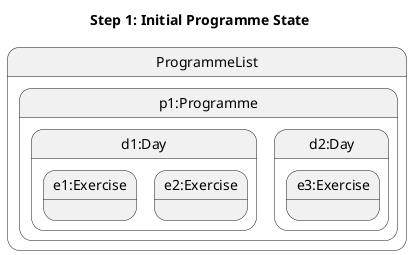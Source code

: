 @startuml
title Step 1: Initial Programme State

state ProgrammeList {
  state "p1:Programme" as P1 {
    state "d1:Day" as D1 {
      state "e1:Exercise" as E1
      state "e2:Exercise" as E2
    }
    state "d2:Day" as D2 {
      state "e3:Exercise" as E3
    }
  }
}
@enduml